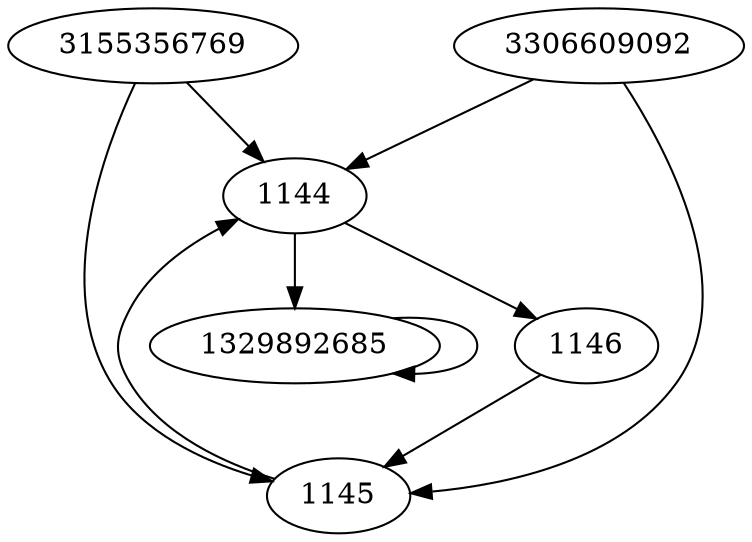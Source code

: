 digraph  {
3155356769;
3306609092;
1329892685;
1144;
1145;
1146;
3155356769 -> 1144;
3155356769 -> 1145;
3306609092 -> 1144;
3306609092 -> 1145;
1329892685 -> 1329892685;
1144 -> 1146;
1144 -> 1329892685;
1145 -> 1144;
1146 -> 1145;
}
